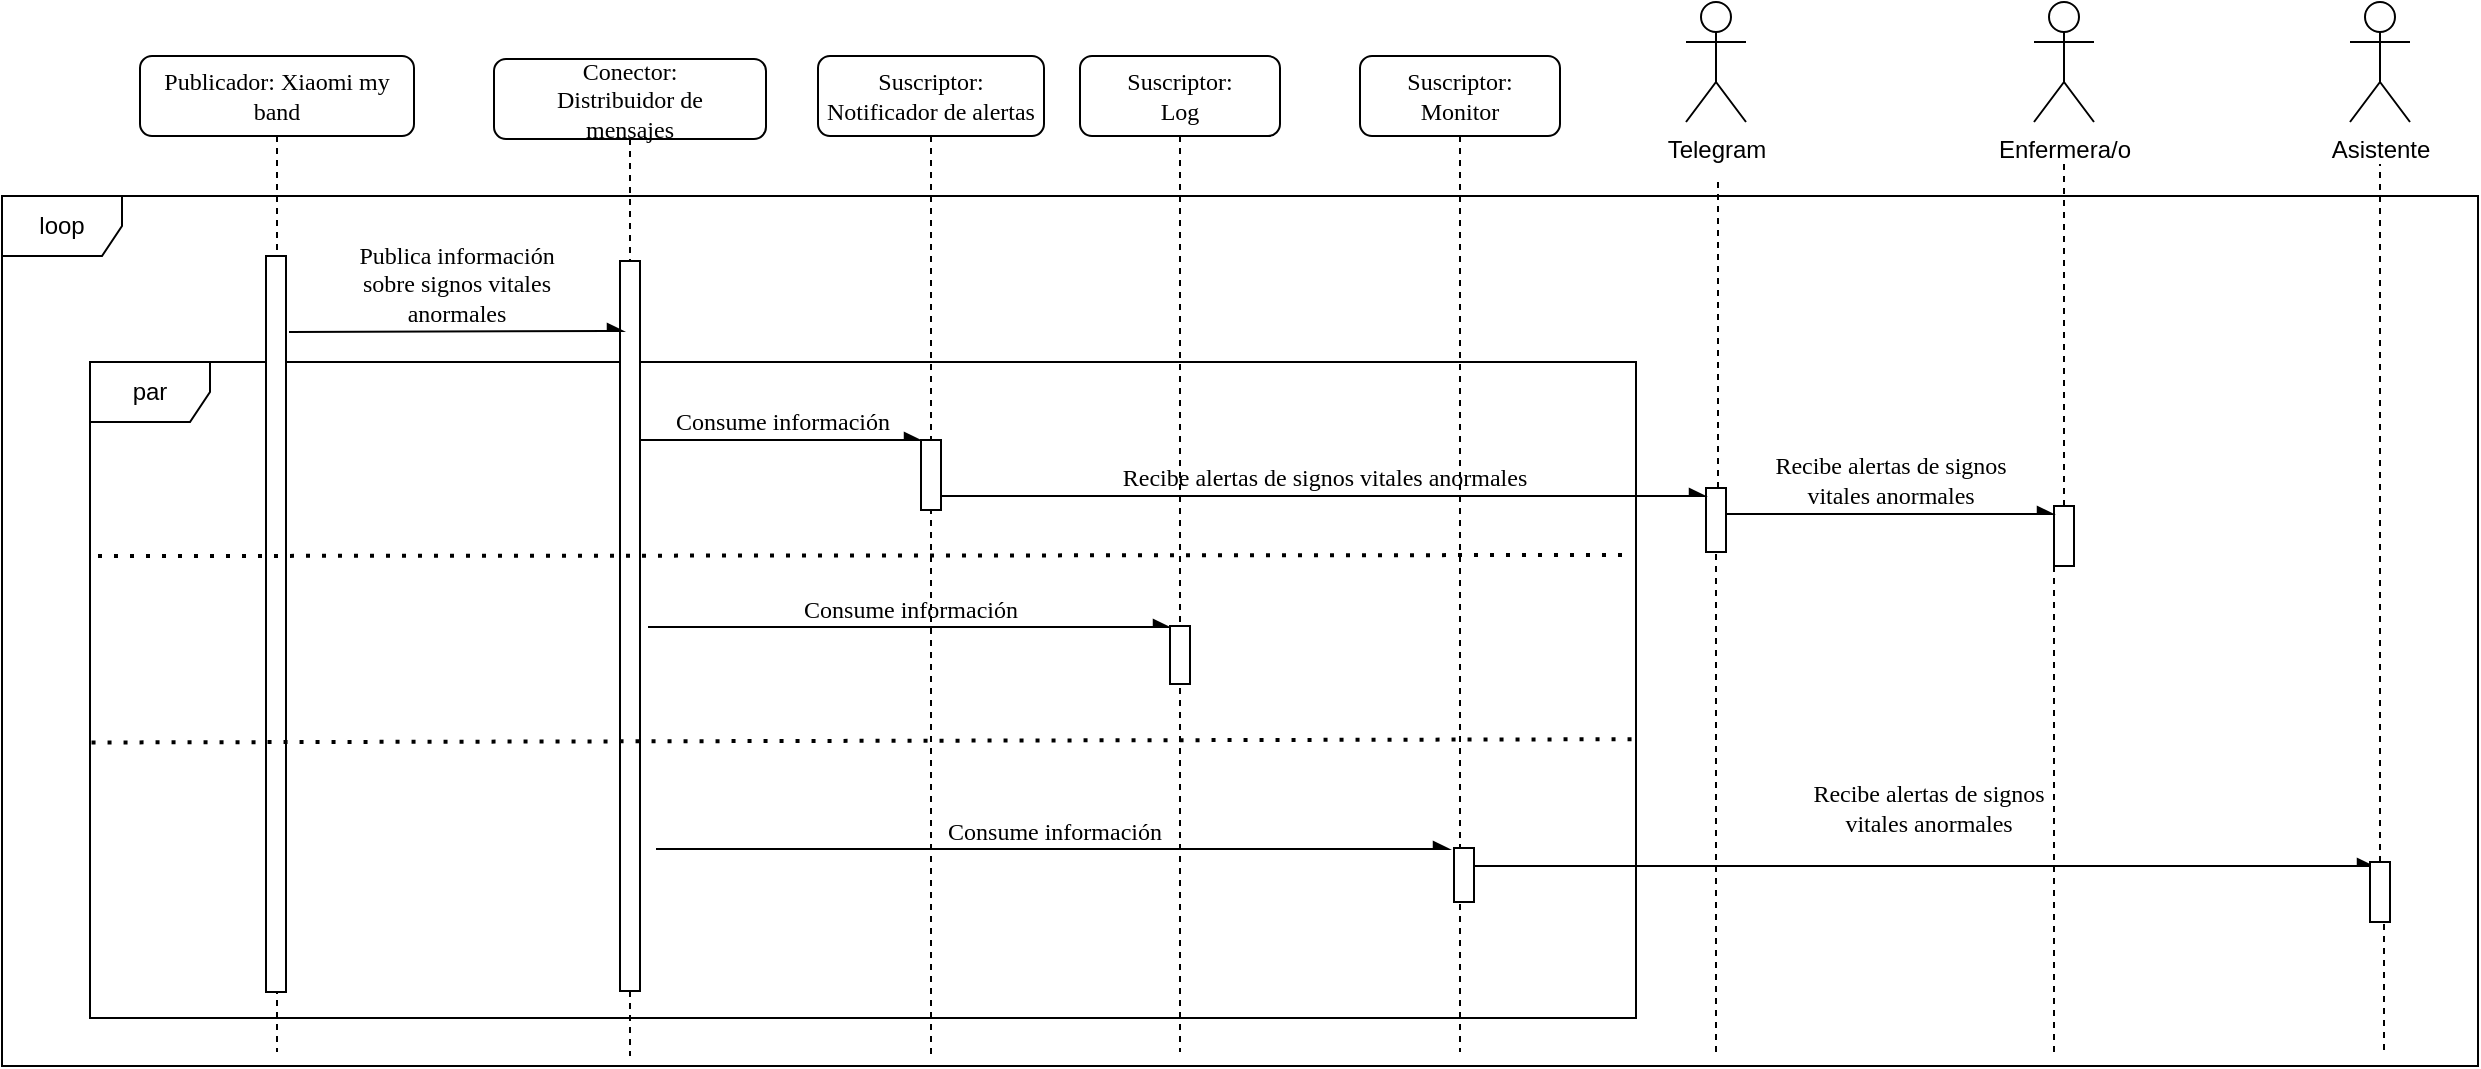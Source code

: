 <mxfile version="17.4.0" type="google"><diagram id="qn4BkkDgC6vDM64FKF9T" name="Page-1"><mxGraphModel grid="1" page="1" gridSize="10" guides="1" tooltips="1" connect="1" arrows="1" fold="1" pageScale="1" pageWidth="827" pageHeight="1169" math="0" shadow="0"><root><mxCell id="0"/><mxCell id="1" parent="0"/><mxCell id="meyzQBR0vVjp2d04qh_S-1" value="par" style="shape=umlFrame;whiteSpace=wrap;html=1;" vertex="1" parent="1"><mxGeometry x="-603" y="1381" width="773" height="328" as="geometry"/></mxCell><mxCell id="meyzQBR0vVjp2d04qh_S-2" value="loop" style="shape=umlFrame;whiteSpace=wrap;html=1;" vertex="1" parent="1"><mxGeometry x="-647" y="1298" width="1238" height="435" as="geometry"/></mxCell><mxCell id="meyzQBR0vVjp2d04qh_S-3" value="Conector:&lt;br&gt;Distribuidor de&lt;br&gt;mensajes" style="shape=umlLifeline;perimeter=lifelinePerimeter;whiteSpace=wrap;html=1;container=1;collapsible=0;recursiveResize=0;outlineConnect=0;rounded=1;shadow=0;comic=0;labelBackgroundColor=none;strokeWidth=1;fontFamily=Verdana;fontSize=12;align=center;resizable=1;" vertex="1" parent="1"><mxGeometry x="-401" y="1229.5" width="136" height="498.5" as="geometry"/></mxCell><mxCell id="meyzQBR0vVjp2d04qh_S-4" value="" style="html=1;points=[];perimeter=orthogonalPerimeter;rounded=0;shadow=0;comic=0;labelBackgroundColor=none;strokeWidth=1;fontFamily=Verdana;fontSize=12;align=center;" vertex="1" parent="meyzQBR0vVjp2d04qh_S-3"><mxGeometry x="63" y="101" width="10" height="365" as="geometry"/></mxCell><mxCell id="meyzQBR0vVjp2d04qh_S-5" value="Suscriptor:&lt;br&gt;Notificador de alertas" style="shape=umlLifeline;perimeter=lifelinePerimeter;whiteSpace=wrap;html=1;container=1;collapsible=0;recursiveResize=0;outlineConnect=0;rounded=1;shadow=0;comic=0;labelBackgroundColor=none;strokeWidth=1;fontFamily=Verdana;fontSize=12;align=center;" vertex="1" parent="1"><mxGeometry x="-239" y="1228" width="113" height="501" as="geometry"/></mxCell><mxCell id="meyzQBR0vVjp2d04qh_S-6" value="" style="html=1;points=[];perimeter=orthogonalPerimeter;rounded=0;shadow=0;comic=0;labelBackgroundColor=none;strokeWidth=1;fontFamily=Verdana;fontSize=12;align=center;" vertex="1" parent="meyzQBR0vVjp2d04qh_S-5"><mxGeometry x="51.5" y="192" width="10" height="35" as="geometry"/></mxCell><mxCell id="meyzQBR0vVjp2d04qh_S-7" value="Consume información" style="html=1;verticalAlign=bottom;endArrow=async;labelBackgroundColor=none;fontFamily=Verdana;fontSize=12;edgeStyle=elbowEdgeStyle;elbow=vertical;endFill=1;" edge="1" parent="meyzQBR0vVjp2d04qh_S-5"><mxGeometry relative="1" as="geometry"><mxPoint x="-81" y="396.5" as="sourcePoint"/><mxPoint x="316" y="396" as="targetPoint"/></mxGeometry></mxCell><mxCell id="meyzQBR0vVjp2d04qh_S-8" value="Suscriptor:&lt;br&gt;Log" style="shape=umlLifeline;perimeter=lifelinePerimeter;whiteSpace=wrap;html=1;container=1;collapsible=0;recursiveResize=0;outlineConnect=0;rounded=1;shadow=0;comic=0;labelBackgroundColor=none;strokeWidth=1;fontFamily=Verdana;fontSize=12;align=center;" vertex="1" parent="1"><mxGeometry x="-108" y="1228" width="100" height="498" as="geometry"/></mxCell><mxCell id="meyzQBR0vVjp2d04qh_S-9" value="Consume información" style="html=1;verticalAlign=bottom;endArrow=async;labelBackgroundColor=none;fontFamily=Verdana;fontSize=12;edgeStyle=elbowEdgeStyle;elbow=vertical;endFill=1;" edge="1" parent="meyzQBR0vVjp2d04qh_S-8"><mxGeometry relative="1" as="geometry"><mxPoint x="-216" y="285.5" as="sourcePoint"/><mxPoint x="45" y="285.31" as="targetPoint"/></mxGeometry></mxCell><mxCell id="meyzQBR0vVjp2d04qh_S-10" value="Suscriptor:&lt;br&gt;Monitor" style="shape=umlLifeline;perimeter=lifelinePerimeter;whiteSpace=wrap;html=1;container=1;collapsible=0;recursiveResize=0;outlineConnect=0;rounded=1;shadow=0;comic=0;labelBackgroundColor=none;strokeWidth=1;fontFamily=Verdana;fontSize=12;align=center;" vertex="1" parent="1"><mxGeometry x="32" y="1228" width="100" height="498" as="geometry"/></mxCell><mxCell id="meyzQBR0vVjp2d04qh_S-11" value="" style="html=1;points=[];perimeter=orthogonalPerimeter;rounded=0;shadow=0;comic=0;labelBackgroundColor=none;strokeWidth=1;fontFamily=Verdana;fontSize=12;align=center;" vertex="1" parent="meyzQBR0vVjp2d04qh_S-10"><mxGeometry x="47" y="396" width="10" height="27" as="geometry"/></mxCell><mxCell id="meyzQBR0vVjp2d04qh_S-12" value="Publicador: Xiaomi my band" style="shape=umlLifeline;perimeter=lifelinePerimeter;whiteSpace=wrap;html=1;container=1;collapsible=0;recursiveResize=0;outlineConnect=0;rounded=1;shadow=0;comic=0;labelBackgroundColor=none;strokeWidth=1;fontFamily=Verdana;fontSize=12;align=center;" vertex="1" parent="1"><mxGeometry x="-578" y="1228" width="137" height="498" as="geometry"/></mxCell><mxCell id="meyzQBR0vVjp2d04qh_S-13" value="" style="html=1;points=[];perimeter=orthogonalPerimeter;rounded=0;shadow=0;comic=0;labelBackgroundColor=none;strokeWidth=1;fontFamily=Verdana;fontSize=12;align=center;" vertex="1" parent="meyzQBR0vVjp2d04qh_S-12"><mxGeometry x="63" y="100" width="10" height="368" as="geometry"/></mxCell><mxCell id="meyzQBR0vVjp2d04qh_S-14" value="Publica información&lt;br&gt;sobre signos vitales&lt;br&gt;anormales" style="html=1;verticalAlign=bottom;endArrow=async;entryX=0.2;entryY=0.104;labelBackgroundColor=none;fontFamily=Verdana;fontSize=12;edgeStyle=elbowEdgeStyle;elbow=vertical;endFill=1;entryDx=0;entryDy=0;entryPerimeter=0;" edge="1" parent="meyzQBR0vVjp2d04qh_S-12"><mxGeometry relative="1" as="geometry"><mxPoint x="74.5" y="138" as="sourcePoint"/><mxPoint x="242.0" y="137.34" as="targetPoint"/></mxGeometry></mxCell><mxCell id="meyzQBR0vVjp2d04qh_S-15" value="" style="html=1;points=[];perimeter=orthogonalPerimeter;rounded=0;shadow=0;comic=0;labelBackgroundColor=none;strokeWidth=1;fontFamily=Verdana;fontSize=12;align=center;" vertex="1" parent="1"><mxGeometry x="-63" y="1513" width="10" height="29" as="geometry"/></mxCell><mxCell id="meyzQBR0vVjp2d04qh_S-16" value="" style="html=1;points=[];perimeter=orthogonalPerimeter;rounded=0;shadow=0;comic=0;labelBackgroundColor=none;strokeWidth=1;fontFamily=Verdana;fontSize=12;align=center;" vertex="1" parent="1"><mxGeometry x="-63" y="1513" width="10" height="29" as="geometry"/></mxCell><mxCell id="meyzQBR0vVjp2d04qh_S-17" value="Consume información" style="html=1;verticalAlign=bottom;endArrow=async;entryX=0;entryY=0;labelBackgroundColor=none;fontFamily=Verdana;fontSize=12;edgeStyle=elbowEdgeStyle;elbow=vertical;endFill=1;" edge="1" parent="1" source="meyzQBR0vVjp2d04qh_S-4" target="meyzQBR0vVjp2d04qh_S-6"><mxGeometry relative="1" as="geometry"><mxPoint x="-278" y="1348" as="sourcePoint"/></mxGeometry></mxCell><mxCell id="meyzQBR0vVjp2d04qh_S-18" value="Telegram" style="shape=umlActor;verticalLabelPosition=bottom;verticalAlign=top;html=1;outlineConnect=0;" vertex="1" parent="1"><mxGeometry x="195" y="1201" width="30" height="60" as="geometry"/></mxCell><mxCell id="meyzQBR0vVjp2d04qh_S-19" value="Asistente" style="shape=umlActor;verticalLabelPosition=bottom;verticalAlign=top;html=1;outlineConnect=0;" vertex="1" parent="1"><mxGeometry x="527" y="1201" width="30" height="60" as="geometry"/></mxCell><mxCell id="meyzQBR0vVjp2d04qh_S-20" value="" style="html=1;points=[];perimeter=orthogonalPerimeter;rounded=0;shadow=0;comic=0;labelBackgroundColor=none;strokeColor=#000000;strokeWidth=1;fillColor=#FFFFFF;fontFamily=Verdana;fontSize=12;fontColor=#000000;align=center;" vertex="1" parent="1"><mxGeometry x="379" y="1453" width="10" height="30" as="geometry"/></mxCell><mxCell id="meyzQBR0vVjp2d04qh_S-21" value="" style="html=1;points=[];perimeter=orthogonalPerimeter;rounded=0;shadow=0;comic=0;labelBackgroundColor=none;strokeColor=#000000;strokeWidth=1;fillColor=#FFFFFF;fontFamily=Verdana;fontSize=12;fontColor=#000000;align=center;" vertex="1" parent="1"><mxGeometry x="379" y="1453" width="10" height="30" as="geometry"/></mxCell><mxCell id="meyzQBR0vVjp2d04qh_S-22" value="" style="html=1;points=[];perimeter=orthogonalPerimeter;rounded=0;shadow=0;comic=0;labelBackgroundColor=none;strokeWidth=1;fontFamily=Verdana;fontSize=12;align=center;" vertex="1" parent="1"><mxGeometry x="205" y="1444" width="10" height="32" as="geometry"/></mxCell><mxCell id="meyzQBR0vVjp2d04qh_S-23" value="" style="html=1;points=[];perimeter=orthogonalPerimeter;rounded=0;shadow=0;comic=0;labelBackgroundColor=none;strokeWidth=1;fontFamily=Verdana;fontSize=12;align=center;" vertex="1" parent="1"><mxGeometry x="205" y="1444" width="10" height="32" as="geometry"/></mxCell><mxCell id="meyzQBR0vVjp2d04qh_S-24" value="" style="endArrow=none;dashed=1;html=1;rounded=0;startArrow=none;" edge="1" parent="1" target="meyzQBR0vVjp2d04qh_S-23"><mxGeometry width="50" height="50" relative="1" as="geometry"><mxPoint x="210" y="1726" as="sourcePoint"/><mxPoint x="211" y="1288" as="targetPoint"/></mxGeometry></mxCell><mxCell id="meyzQBR0vVjp2d04qh_S-25" value="" style="endArrow=none;dashed=1;html=1;rounded=0;startArrow=none;" edge="1" parent="1" source="meyzQBR0vVjp2d04qh_S-20"><mxGeometry width="50" height="50" relative="1" as="geometry"><mxPoint x="382" y="1763" as="sourcePoint"/><mxPoint x="384.0" y="1282" as="targetPoint"/></mxGeometry></mxCell><mxCell id="meyzQBR0vVjp2d04qh_S-26" value="" style="endArrow=none;dashed=1;html=1;rounded=0;startArrow=none;" edge="1" parent="1" source="meyzQBR0vVjp2d04qh_S-21"><mxGeometry width="50" height="50" relative="1" as="geometry"><mxPoint x="382" y="1763" as="sourcePoint"/><mxPoint x="384.0" y="1282" as="targetPoint"/></mxGeometry></mxCell><mxCell id="meyzQBR0vVjp2d04qh_S-27" value="Recibe alertas de signos&lt;br&gt;vitales anormales" style="html=1;verticalAlign=bottom;endArrow=async;labelBackgroundColor=none;fontFamily=Verdana;fontSize=12;edgeStyle=elbowEdgeStyle;elbow=vertical;entryX=0.2;entryY=0.767;entryDx=0;entryDy=0;entryPerimeter=0;endFill=1;" edge="1" parent="1"><mxGeometry x="0.006" y="12" relative="1" as="geometry"><mxPoint x="89.0" y="1633" as="sourcePoint"/><mxPoint x="539.0" y="1633.01" as="targetPoint"/><mxPoint as="offset"/><Array as="points"/></mxGeometry></mxCell><mxCell id="meyzQBR0vVjp2d04qh_S-28" value="" style="endArrow=none;dashed=1;html=1;rounded=0;startArrow=none;" edge="1" parent="1" target="meyzQBR0vVjp2d04qh_S-20"><mxGeometry width="50" height="50" relative="1" as="geometry"><mxPoint x="379" y="1726" as="sourcePoint"/><mxPoint x="383.52" y="1293" as="targetPoint"/></mxGeometry></mxCell><mxCell id="meyzQBR0vVjp2d04qh_S-29" value="Enfermera/o" style="shape=umlActor;verticalLabelPosition=bottom;verticalAlign=top;html=1;outlineConnect=0;" vertex="1" parent="1"><mxGeometry x="369" y="1201" width="30" height="60" as="geometry"/></mxCell><mxCell id="meyzQBR0vVjp2d04qh_S-30" value="Recibe alertas de signos &lt;br&gt;vitales anormales" style="html=1;verticalAlign=bottom;endArrow=async;labelBackgroundColor=none;fontFamily=Verdana;fontSize=12;edgeStyle=elbowEdgeStyle;elbow=vertical;endFill=1;" edge="1" parent="1" target="meyzQBR0vVjp2d04qh_S-20"><mxGeometry relative="1" as="geometry"><mxPoint x="215" y="1457" as="sourcePoint"/><mxPoint x="375" y="1467" as="targetPoint"/><Array as="points"><mxPoint x="361" y="1457"/><mxPoint x="303" y="1463"/></Array></mxGeometry></mxCell><mxCell id="meyzQBR0vVjp2d04qh_S-31" value="" style="endArrow=none;dashed=1;html=1;rounded=0;startArrow=none;" edge="1" parent="1" source="meyzQBR0vVjp2d04qh_S-22"><mxGeometry width="50" height="50" relative="1" as="geometry"><mxPoint x="209" y="1760" as="sourcePoint"/><mxPoint x="211" y="1288" as="targetPoint"/></mxGeometry></mxCell><mxCell id="meyzQBR0vVjp2d04qh_S-32" value="" style="endArrow=none;dashed=1;html=1;rounded=0;startArrow=none;" edge="1" parent="1" source="meyzQBR0vVjp2d04qh_S-23"><mxGeometry width="50" height="50" relative="1" as="geometry"><mxPoint x="209" y="1760" as="sourcePoint"/><mxPoint x="211" y="1288" as="targetPoint"/></mxGeometry></mxCell><mxCell id="meyzQBR0vVjp2d04qh_S-33" value="" style="endArrow=none;dashed=1;html=1;rounded=0;startArrow=none;" edge="1" parent="1" source="meyzQBR0vVjp2d04qh_S-35"><mxGeometry width="50" height="50" relative="1" as="geometry"><mxPoint x="542" y="1768.783" as="sourcePoint"/><mxPoint x="542" y="1282" as="targetPoint"/></mxGeometry></mxCell><mxCell id="meyzQBR0vVjp2d04qh_S-34" value="" style="endArrow=none;dashed=1;html=1;rounded=0;startArrow=none;" edge="1" parent="1" source="meyzQBR0vVjp2d04qh_S-36"><mxGeometry width="50" height="50" relative="1" as="geometry"><mxPoint x="542" y="1768.783" as="sourcePoint"/><mxPoint x="542" y="1282" as="targetPoint"/></mxGeometry></mxCell><mxCell id="meyzQBR0vVjp2d04qh_S-35" value="" style="html=1;points=[];perimeter=orthogonalPerimeter;rounded=0;shadow=0;comic=0;labelBackgroundColor=none;strokeColor=#000000;strokeWidth=1;fillColor=#FFFFFF;fontFamily=Verdana;fontSize=12;fontColor=#000000;align=center;" vertex="1" parent="1"><mxGeometry x="537" y="1631" width="10" height="30" as="geometry"/></mxCell><mxCell id="meyzQBR0vVjp2d04qh_S-36" value="" style="html=1;points=[];perimeter=orthogonalPerimeter;rounded=0;shadow=0;comic=0;labelBackgroundColor=none;strokeColor=#000000;strokeWidth=1;fillColor=#FFFFFF;fontFamily=Verdana;fontSize=12;fontColor=#000000;align=center;" vertex="1" parent="1"><mxGeometry x="537" y="1631" width="10" height="30" as="geometry"/></mxCell><mxCell id="meyzQBR0vVjp2d04qh_S-37" value="" style="endArrow=none;dashed=1;html=1;rounded=0;startArrow=none;" edge="1" parent="1"><mxGeometry width="50" height="50" relative="1" as="geometry"><mxPoint x="544" y="1725" as="sourcePoint"/><mxPoint x="544.0" y="1661" as="targetPoint"/></mxGeometry></mxCell><mxCell id="meyzQBR0vVjp2d04qh_S-38" value="" style="endArrow=none;dashed=1;html=1;dashPattern=1 3;strokeWidth=2;rounded=0;exitX=0.001;exitY=0.58;exitDx=0;exitDy=0;exitPerimeter=0;entryX=1;entryY=0.575;entryDx=0;entryDy=0;entryPerimeter=0;" edge="1" parent="1" source="meyzQBR0vVjp2d04qh_S-1" target="meyzQBR0vVjp2d04qh_S-1"><mxGeometry width="50" height="50" relative="1" as="geometry"><mxPoint x="-44" y="1556" as="sourcePoint"/><mxPoint x="6" y="1506" as="targetPoint"/><Array as="points"/></mxGeometry></mxCell><mxCell id="meyzQBR0vVjp2d04qh_S-39" value="" style="endArrow=none;dashed=1;html=1;dashPattern=1 3;strokeWidth=2;rounded=0;" edge="1" parent="1"><mxGeometry width="50" height="50" relative="1" as="geometry"><mxPoint x="-599" y="1478" as="sourcePoint"/><mxPoint x="169.0" y="1477.5" as="targetPoint"/><Array as="points"/></mxGeometry></mxCell><mxCell id="meyzQBR0vVjp2d04qh_S-40" value="Recibe alertas de signos vitales anormales" style="html=1;verticalAlign=bottom;endArrow=async;labelBackgroundColor=none;fontFamily=Verdana;fontSize=12;edgeStyle=elbowEdgeStyle;elbow=vertical;endFill=1;exitX=0.95;exitY=0.8;exitDx=0;exitDy=0;exitPerimeter=0;" edge="1" parent="1" source="meyzQBR0vVjp2d04qh_S-6" target="meyzQBR0vVjp2d04qh_S-23"><mxGeometry relative="1" as="geometry"><mxPoint x="-168" y="1451" as="sourcePoint"/><mxPoint x="194" y="1457" as="targetPoint"/><Array as="points"/></mxGeometry></mxCell></root></mxGraphModel></diagram></mxfile>